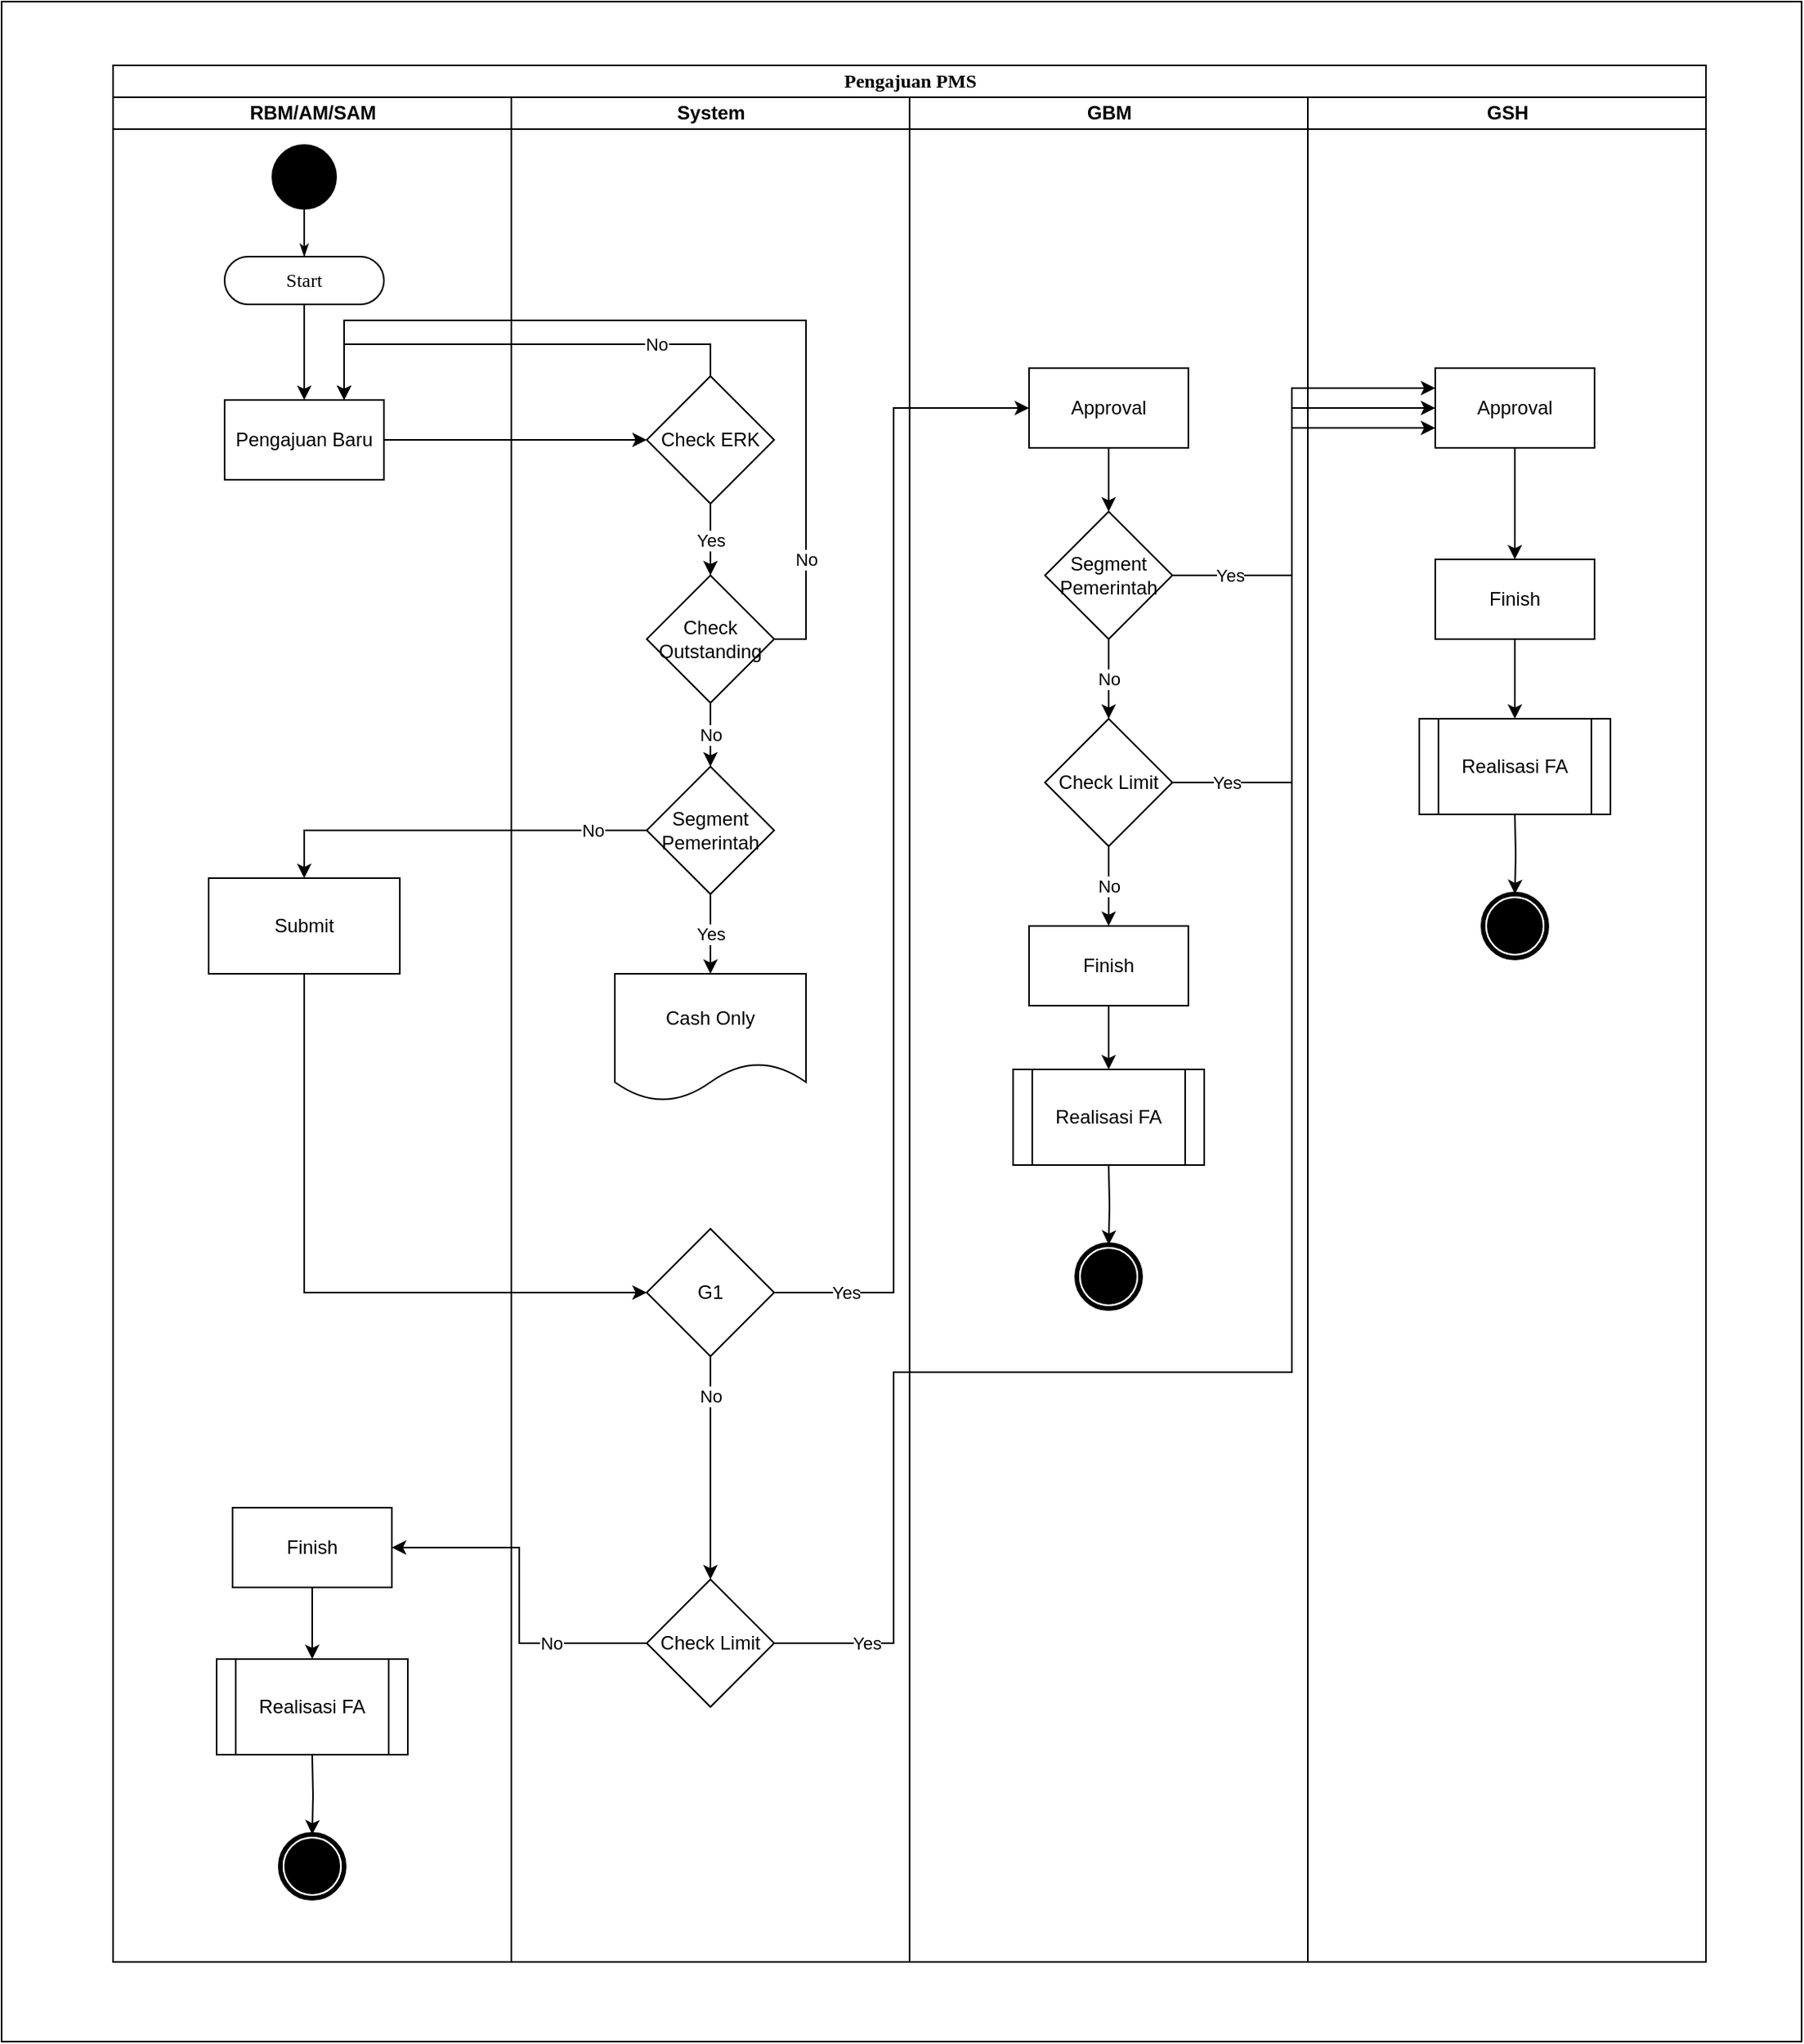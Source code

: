 <mxfile version="21.6.6" type="github">
  <diagram name="Page-1" id="0hFKexcjaUhcbYF5hehQ">
    <mxGraphModel dx="1784" dy="1587" grid="1" gridSize="10" guides="1" tooltips="1" connect="1" arrows="1" fold="1" page="1" pageScale="1" pageWidth="850" pageHeight="1100" math="0" shadow="0">
      <root>
        <mxCell id="0" />
        <mxCell id="1" parent="0" />
        <mxCell id="IrRTn0C3WGtCrx527BO5-1" value="" style="rounded=0;whiteSpace=wrap;html=1;" vertex="1" parent="1">
          <mxGeometry x="-30" y="-20" width="1130" height="1280" as="geometry" />
        </mxCell>
        <mxCell id="IrRTn0C3WGtCrx527BO5-2" value="Pengajuan PMS" style="swimlane;html=1;childLayout=stackLayout;startSize=20;rounded=0;shadow=0;comic=0;labelBackgroundColor=none;strokeWidth=1;fontFamily=Verdana;fontSize=12;align=center;" vertex="1" parent="1">
          <mxGeometry x="40" y="20" width="1000" height="1190" as="geometry" />
        </mxCell>
        <mxCell id="IrRTn0C3WGtCrx527BO5-3" value="RBM/AM/SAM" style="swimlane;html=1;startSize=20;" vertex="1" parent="IrRTn0C3WGtCrx527BO5-2">
          <mxGeometry y="20" width="250" height="1170" as="geometry" />
        </mxCell>
        <mxCell id="IrRTn0C3WGtCrx527BO5-4" value="" style="ellipse;whiteSpace=wrap;html=1;rounded=0;shadow=0;comic=0;labelBackgroundColor=none;strokeWidth=1;fillColor=#000000;fontFamily=Verdana;fontSize=12;align=center;" vertex="1" parent="IrRTn0C3WGtCrx527BO5-3">
          <mxGeometry x="100" y="30" width="40" height="40" as="geometry" />
        </mxCell>
        <mxCell id="IrRTn0C3WGtCrx527BO5-5" style="edgeStyle=orthogonalEdgeStyle;rounded=0;orthogonalLoop=1;jettySize=auto;html=1;exitX=0.5;exitY=1;exitDx=0;exitDy=0;" edge="1" parent="IrRTn0C3WGtCrx527BO5-3" source="IrRTn0C3WGtCrx527BO5-6" target="IrRTn0C3WGtCrx527BO5-8">
          <mxGeometry relative="1" as="geometry" />
        </mxCell>
        <mxCell id="IrRTn0C3WGtCrx527BO5-6" value="Start" style="rounded=1;whiteSpace=wrap;html=1;shadow=0;comic=0;labelBackgroundColor=none;strokeWidth=1;fontFamily=Verdana;fontSize=12;align=center;arcSize=50;" vertex="1" parent="IrRTn0C3WGtCrx527BO5-3">
          <mxGeometry x="70" y="100" width="100" height="30" as="geometry" />
        </mxCell>
        <mxCell id="IrRTn0C3WGtCrx527BO5-7" style="edgeStyle=orthogonalEdgeStyle;rounded=0;html=1;labelBackgroundColor=none;startArrow=none;startFill=0;startSize=5;endArrow=classicThin;endFill=1;endSize=5;jettySize=auto;orthogonalLoop=1;strokeWidth=1;fontFamily=Verdana;fontSize=12" edge="1" parent="IrRTn0C3WGtCrx527BO5-3" source="IrRTn0C3WGtCrx527BO5-4" target="IrRTn0C3WGtCrx527BO5-6">
          <mxGeometry relative="1" as="geometry" />
        </mxCell>
        <mxCell id="IrRTn0C3WGtCrx527BO5-8" value="Pengajuan Baru" style="html=1;dashed=0;whiteSpace=wrap;" vertex="1" parent="IrRTn0C3WGtCrx527BO5-3">
          <mxGeometry x="70" y="190" width="100" height="50" as="geometry" />
        </mxCell>
        <mxCell id="IrRTn0C3WGtCrx527BO5-9" value="Submit" style="whiteSpace=wrap;html=1;dashed=0;" vertex="1" parent="IrRTn0C3WGtCrx527BO5-3">
          <mxGeometry x="60" y="490" width="120" height="60" as="geometry" />
        </mxCell>
        <mxCell id="IrRTn0C3WGtCrx527BO5-10" style="edgeStyle=orthogonalEdgeStyle;rounded=0;orthogonalLoop=1;jettySize=auto;html=1;exitX=0.5;exitY=1;exitDx=0;exitDy=0;" edge="1" parent="IrRTn0C3WGtCrx527BO5-3" source="IrRTn0C3WGtCrx527BO5-11" target="IrRTn0C3WGtCrx527BO5-14">
          <mxGeometry relative="1" as="geometry" />
        </mxCell>
        <mxCell id="IrRTn0C3WGtCrx527BO5-11" value="Finish" style="html=1;dashed=0;whiteSpace=wrap;" vertex="1" parent="IrRTn0C3WGtCrx527BO5-3">
          <mxGeometry x="75" y="885" width="100" height="50" as="geometry" />
        </mxCell>
        <mxCell id="IrRTn0C3WGtCrx527BO5-12" value="" style="shape=mxgraph.bpmn.shape;html=1;verticalLabelPosition=bottom;labelBackgroundColor=#ffffff;verticalAlign=top;perimeter=ellipsePerimeter;outline=end;symbol=terminate;rounded=0;shadow=0;comic=0;strokeWidth=1;fontFamily=Verdana;fontSize=12;align=center;" vertex="1" parent="IrRTn0C3WGtCrx527BO5-3">
          <mxGeometry x="105" y="1090" width="40" height="40" as="geometry" />
        </mxCell>
        <mxCell id="IrRTn0C3WGtCrx527BO5-13" style="edgeStyle=orthogonalEdgeStyle;rounded=0;orthogonalLoop=1;jettySize=auto;html=1;exitX=0.5;exitY=1;exitDx=0;exitDy=0;" edge="1" parent="IrRTn0C3WGtCrx527BO5-3" target="IrRTn0C3WGtCrx527BO5-12">
          <mxGeometry relative="1" as="geometry">
            <mxPoint x="125" y="1040" as="sourcePoint" />
          </mxGeometry>
        </mxCell>
        <mxCell id="IrRTn0C3WGtCrx527BO5-14" value="Realisasi FA" style="shape=process;whiteSpace=wrap;html=1;backgroundOutline=1;" vertex="1" parent="IrRTn0C3WGtCrx527BO5-3">
          <mxGeometry x="65" y="980" width="120" height="60" as="geometry" />
        </mxCell>
        <mxCell id="IrRTn0C3WGtCrx527BO5-15" value="System" style="swimlane;html=1;startSize=20;" vertex="1" parent="IrRTn0C3WGtCrx527BO5-2">
          <mxGeometry x="250" y="20" width="250" height="1170" as="geometry" />
        </mxCell>
        <mxCell id="IrRTn0C3WGtCrx527BO5-16" value="Yes" style="edgeStyle=orthogonalEdgeStyle;rounded=0;orthogonalLoop=1;jettySize=auto;html=1;exitX=0.5;exitY=1;exitDx=0;exitDy=0;" edge="1" parent="IrRTn0C3WGtCrx527BO5-15" source="IrRTn0C3WGtCrx527BO5-17" target="IrRTn0C3WGtCrx527BO5-25">
          <mxGeometry relative="1" as="geometry">
            <mxPoint x="125" y="550" as="targetPoint" />
          </mxGeometry>
        </mxCell>
        <mxCell id="IrRTn0C3WGtCrx527BO5-17" value="Segment Pemerintah" style="rhombus;whiteSpace=wrap;html=1;" vertex="1" parent="IrRTn0C3WGtCrx527BO5-15">
          <mxGeometry x="85" y="420" width="80" height="80" as="geometry" />
        </mxCell>
        <mxCell id="IrRTn0C3WGtCrx527BO5-18" value="No" style="edgeStyle=orthogonalEdgeStyle;rounded=0;orthogonalLoop=1;jettySize=auto;html=1;exitX=0.5;exitY=1;exitDx=0;exitDy=0;entryX=0.5;entryY=0;entryDx=0;entryDy=0;" edge="1" parent="IrRTn0C3WGtCrx527BO5-15" source="IrRTn0C3WGtCrx527BO5-19" target="IrRTn0C3WGtCrx527BO5-20">
          <mxGeometry x="-0.647" relative="1" as="geometry">
            <mxPoint as="offset" />
          </mxGeometry>
        </mxCell>
        <mxCell id="IrRTn0C3WGtCrx527BO5-19" value="G1" style="rhombus;whiteSpace=wrap;html=1;" vertex="1" parent="IrRTn0C3WGtCrx527BO5-15">
          <mxGeometry x="85" y="710" width="80" height="80" as="geometry" />
        </mxCell>
        <mxCell id="IrRTn0C3WGtCrx527BO5-20" value="Check Limit" style="rhombus;whiteSpace=wrap;html=1;" vertex="1" parent="IrRTn0C3WGtCrx527BO5-15">
          <mxGeometry x="85" y="930" width="80" height="80" as="geometry" />
        </mxCell>
        <mxCell id="IrRTn0C3WGtCrx527BO5-21" value="No" style="edgeStyle=orthogonalEdgeStyle;rounded=0;orthogonalLoop=1;jettySize=auto;html=1;exitX=0.5;exitY=1;exitDx=0;exitDy=0;" edge="1" parent="IrRTn0C3WGtCrx527BO5-15" source="IrRTn0C3WGtCrx527BO5-22" target="IrRTn0C3WGtCrx527BO5-17">
          <mxGeometry relative="1" as="geometry" />
        </mxCell>
        <mxCell id="IrRTn0C3WGtCrx527BO5-22" value="Check Outstanding" style="rhombus;whiteSpace=wrap;html=1;" vertex="1" parent="IrRTn0C3WGtCrx527BO5-15">
          <mxGeometry x="85" y="300" width="80" height="80" as="geometry" />
        </mxCell>
        <mxCell id="IrRTn0C3WGtCrx527BO5-23" value="Yes" style="edgeStyle=orthogonalEdgeStyle;rounded=0;orthogonalLoop=1;jettySize=auto;html=1;exitX=0.5;exitY=1;exitDx=0;exitDy=0;entryX=0.5;entryY=0;entryDx=0;entryDy=0;" edge="1" parent="IrRTn0C3WGtCrx527BO5-15" source="IrRTn0C3WGtCrx527BO5-24" target="IrRTn0C3WGtCrx527BO5-22">
          <mxGeometry relative="1" as="geometry" />
        </mxCell>
        <mxCell id="IrRTn0C3WGtCrx527BO5-24" value="Check ERK" style="rhombus;whiteSpace=wrap;html=1;" vertex="1" parent="IrRTn0C3WGtCrx527BO5-15">
          <mxGeometry x="85" y="175" width="80" height="80" as="geometry" />
        </mxCell>
        <mxCell id="IrRTn0C3WGtCrx527BO5-25" value="Cash Only" style="shape=document;whiteSpace=wrap;html=1;boundedLbl=1;" vertex="1" parent="IrRTn0C3WGtCrx527BO5-15">
          <mxGeometry x="65" y="550" width="120" height="80" as="geometry" />
        </mxCell>
        <mxCell id="IrRTn0C3WGtCrx527BO5-26" value="Yes" style="edgeStyle=orthogonalEdgeStyle;rounded=0;orthogonalLoop=1;jettySize=auto;html=1;exitX=1;exitY=0.5;exitDx=0;exitDy=0;entryX=0;entryY=0.25;entryDx=0;entryDy=0;" edge="1" parent="IrRTn0C3WGtCrx527BO5-2" source="IrRTn0C3WGtCrx527BO5-32" target="IrRTn0C3WGtCrx527BO5-43">
          <mxGeometry x="-0.752" relative="1" as="geometry">
            <Array as="points">
              <mxPoint x="740" y="320" />
              <mxPoint x="740" y="203" />
            </Array>
            <mxPoint x="1" as="offset" />
          </mxGeometry>
        </mxCell>
        <mxCell id="IrRTn0C3WGtCrx527BO5-27" value="Yes" style="edgeStyle=orthogonalEdgeStyle;rounded=0;orthogonalLoop=1;jettySize=auto;html=1;exitX=1;exitY=0.5;exitDx=0;exitDy=0;entryX=0;entryY=0.5;entryDx=0;entryDy=0;" edge="1" parent="IrRTn0C3WGtCrx527BO5-2" source="IrRTn0C3WGtCrx527BO5-19" target="IrRTn0C3WGtCrx527BO5-30">
          <mxGeometry x="-0.876" relative="1" as="geometry">
            <Array as="points">
              <mxPoint x="490" y="770" />
              <mxPoint x="490" y="215" />
            </Array>
            <mxPoint as="offset" />
          </mxGeometry>
        </mxCell>
        <mxCell id="IrRTn0C3WGtCrx527BO5-28" value="GBM" style="swimlane;html=1;startSize=20;" vertex="1" parent="IrRTn0C3WGtCrx527BO5-2">
          <mxGeometry x="500" y="20" width="250" height="1170" as="geometry" />
        </mxCell>
        <mxCell id="IrRTn0C3WGtCrx527BO5-29" style="edgeStyle=orthogonalEdgeStyle;rounded=0;orthogonalLoop=1;jettySize=auto;html=1;exitX=0.5;exitY=1;exitDx=0;exitDy=0;" edge="1" parent="IrRTn0C3WGtCrx527BO5-28" source="IrRTn0C3WGtCrx527BO5-30" target="IrRTn0C3WGtCrx527BO5-32">
          <mxGeometry relative="1" as="geometry" />
        </mxCell>
        <mxCell id="IrRTn0C3WGtCrx527BO5-30" value="Approval" style="html=1;dashed=0;whiteSpace=wrap;" vertex="1" parent="IrRTn0C3WGtCrx527BO5-28">
          <mxGeometry x="75" y="170" width="100" height="50" as="geometry" />
        </mxCell>
        <mxCell id="IrRTn0C3WGtCrx527BO5-31" value="No" style="edgeStyle=orthogonalEdgeStyle;rounded=0;orthogonalLoop=1;jettySize=auto;html=1;exitX=0.5;exitY=1;exitDx=0;exitDy=0;" edge="1" parent="IrRTn0C3WGtCrx527BO5-28" source="IrRTn0C3WGtCrx527BO5-32" target="IrRTn0C3WGtCrx527BO5-34">
          <mxGeometry relative="1" as="geometry" />
        </mxCell>
        <mxCell id="IrRTn0C3WGtCrx527BO5-32" value="Segment Pemerintah" style="rhombus;whiteSpace=wrap;html=1;" vertex="1" parent="IrRTn0C3WGtCrx527BO5-28">
          <mxGeometry x="85" y="260" width="80" height="80" as="geometry" />
        </mxCell>
        <mxCell id="IrRTn0C3WGtCrx527BO5-33" value="No" style="edgeStyle=orthogonalEdgeStyle;rounded=0;orthogonalLoop=1;jettySize=auto;html=1;exitX=0.5;exitY=1;exitDx=0;exitDy=0;entryX=0.5;entryY=0;entryDx=0;entryDy=0;" edge="1" parent="IrRTn0C3WGtCrx527BO5-28" source="IrRTn0C3WGtCrx527BO5-34" target="IrRTn0C3WGtCrx527BO5-35">
          <mxGeometry relative="1" as="geometry" />
        </mxCell>
        <mxCell id="IrRTn0C3WGtCrx527BO5-34" value="Check Limit" style="rhombus;whiteSpace=wrap;html=1;" vertex="1" parent="IrRTn0C3WGtCrx527BO5-28">
          <mxGeometry x="85" y="390" width="80" height="80" as="geometry" />
        </mxCell>
        <mxCell id="IrRTn0C3WGtCrx527BO5-35" value="Finish" style="html=1;dashed=0;whiteSpace=wrap;" vertex="1" parent="IrRTn0C3WGtCrx527BO5-28">
          <mxGeometry x="75" y="520" width="100" height="50" as="geometry" />
        </mxCell>
        <mxCell id="IrRTn0C3WGtCrx527BO5-36" value="" style="shape=mxgraph.bpmn.shape;html=1;verticalLabelPosition=bottom;labelBackgroundColor=#ffffff;verticalAlign=top;perimeter=ellipsePerimeter;outline=end;symbol=terminate;rounded=0;shadow=0;comic=0;strokeWidth=1;fontFamily=Verdana;fontSize=12;align=center;" vertex="1" parent="IrRTn0C3WGtCrx527BO5-28">
          <mxGeometry x="105" y="720" width="40" height="40" as="geometry" />
        </mxCell>
        <mxCell id="IrRTn0C3WGtCrx527BO5-37" style="edgeStyle=orthogonalEdgeStyle;rounded=0;orthogonalLoop=1;jettySize=auto;html=1;exitX=0.5;exitY=1;exitDx=0;exitDy=0;entryX=0.5;entryY=0;entryDx=0;entryDy=0;" edge="1" parent="IrRTn0C3WGtCrx527BO5-28" target="IrRTn0C3WGtCrx527BO5-36">
          <mxGeometry relative="1" as="geometry">
            <mxPoint x="125" y="670" as="sourcePoint" />
          </mxGeometry>
        </mxCell>
        <mxCell id="IrRTn0C3WGtCrx527BO5-38" value="Realisasi FA" style="shape=process;whiteSpace=wrap;html=1;backgroundOutline=1;" vertex="1" parent="IrRTn0C3WGtCrx527BO5-28">
          <mxGeometry x="65" y="610" width="120" height="60" as="geometry" />
        </mxCell>
        <mxCell id="IrRTn0C3WGtCrx527BO5-39" style="edgeStyle=orthogonalEdgeStyle;rounded=0;orthogonalLoop=1;jettySize=auto;html=1;exitX=0.5;exitY=1;exitDx=0;exitDy=0;" edge="1" parent="IrRTn0C3WGtCrx527BO5-28" source="IrRTn0C3WGtCrx527BO5-35" target="IrRTn0C3WGtCrx527BO5-38">
          <mxGeometry relative="1" as="geometry">
            <mxPoint x="125" y="620" as="targetPoint" />
          </mxGeometry>
        </mxCell>
        <mxCell id="IrRTn0C3WGtCrx527BO5-40" value="GSH" style="swimlane;html=1;startSize=20;" vertex="1" parent="IrRTn0C3WGtCrx527BO5-2">
          <mxGeometry x="750" y="20" width="250" height="1170" as="geometry" />
        </mxCell>
        <mxCell id="IrRTn0C3WGtCrx527BO5-41" value="" style="shape=mxgraph.bpmn.shape;html=1;verticalLabelPosition=bottom;labelBackgroundColor=#ffffff;verticalAlign=top;perimeter=ellipsePerimeter;outline=end;symbol=terminate;rounded=0;shadow=0;comic=0;strokeWidth=1;fontFamily=Verdana;fontSize=12;align=center;" vertex="1" parent="IrRTn0C3WGtCrx527BO5-40">
          <mxGeometry x="110" y="500" width="40" height="40" as="geometry" />
        </mxCell>
        <mxCell id="IrRTn0C3WGtCrx527BO5-42" style="edgeStyle=orthogonalEdgeStyle;rounded=0;orthogonalLoop=1;jettySize=auto;html=1;exitX=0.5;exitY=1;exitDx=0;exitDy=0;" edge="1" parent="IrRTn0C3WGtCrx527BO5-40" source="IrRTn0C3WGtCrx527BO5-43" target="IrRTn0C3WGtCrx527BO5-44">
          <mxGeometry relative="1" as="geometry" />
        </mxCell>
        <mxCell id="IrRTn0C3WGtCrx527BO5-43" value="Approval" style="html=1;dashed=0;whiteSpace=wrap;" vertex="1" parent="IrRTn0C3WGtCrx527BO5-40">
          <mxGeometry x="80" y="170" width="100" height="50" as="geometry" />
        </mxCell>
        <mxCell id="IrRTn0C3WGtCrx527BO5-44" value="Finish" style="html=1;dashed=0;whiteSpace=wrap;" vertex="1" parent="IrRTn0C3WGtCrx527BO5-40">
          <mxGeometry x="80" y="290" width="100" height="50" as="geometry" />
        </mxCell>
        <mxCell id="IrRTn0C3WGtCrx527BO5-45" style="edgeStyle=orthogonalEdgeStyle;rounded=0;orthogonalLoop=1;jettySize=auto;html=1;exitX=0.5;exitY=1;exitDx=0;exitDy=0;entryX=0.5;entryY=0;entryDx=0;entryDy=0;" edge="1" parent="IrRTn0C3WGtCrx527BO5-40" target="IrRTn0C3WGtCrx527BO5-41">
          <mxGeometry relative="1" as="geometry">
            <mxPoint x="130" y="450" as="sourcePoint" />
          </mxGeometry>
        </mxCell>
        <mxCell id="IrRTn0C3WGtCrx527BO5-46" style="edgeStyle=orthogonalEdgeStyle;rounded=0;orthogonalLoop=1;jettySize=auto;html=1;exitX=0.5;exitY=1;exitDx=0;exitDy=0;" edge="1" parent="IrRTn0C3WGtCrx527BO5-40" source="IrRTn0C3WGtCrx527BO5-44" target="IrRTn0C3WGtCrx527BO5-47">
          <mxGeometry relative="1" as="geometry">
            <mxPoint x="130" y="400" as="targetPoint" />
          </mxGeometry>
        </mxCell>
        <mxCell id="IrRTn0C3WGtCrx527BO5-47" value="Realisasi FA" style="shape=process;whiteSpace=wrap;html=1;backgroundOutline=1;" vertex="1" parent="IrRTn0C3WGtCrx527BO5-40">
          <mxGeometry x="70" y="390" width="120" height="60" as="geometry" />
        </mxCell>
        <mxCell id="IrRTn0C3WGtCrx527BO5-48" value="Yes" style="edgeStyle=orthogonalEdgeStyle;rounded=0;orthogonalLoop=1;jettySize=auto;html=1;exitX=1;exitY=0.5;exitDx=0;exitDy=0;entryX=0;entryY=0.75;entryDx=0;entryDy=0;" edge="1" parent="IrRTn0C3WGtCrx527BO5-2" source="IrRTn0C3WGtCrx527BO5-20" target="IrRTn0C3WGtCrx527BO5-43">
          <mxGeometry x="-0.902" relative="1" as="geometry">
            <Array as="points">
              <mxPoint x="490" y="990" />
              <mxPoint x="490" y="820" />
              <mxPoint x="740" y="820" />
              <mxPoint x="740" y="228" />
            </Array>
            <mxPoint as="offset" />
          </mxGeometry>
        </mxCell>
        <mxCell id="IrRTn0C3WGtCrx527BO5-49" style="edgeStyle=orthogonalEdgeStyle;rounded=0;orthogonalLoop=1;jettySize=auto;html=1;exitX=0.5;exitY=1;exitDx=0;exitDy=0;entryX=0;entryY=0.5;entryDx=0;entryDy=0;" edge="1" parent="IrRTn0C3WGtCrx527BO5-2" source="IrRTn0C3WGtCrx527BO5-9" target="IrRTn0C3WGtCrx527BO5-19">
          <mxGeometry relative="1" as="geometry" />
        </mxCell>
        <mxCell id="IrRTn0C3WGtCrx527BO5-50" value="Yes" style="edgeStyle=orthogonalEdgeStyle;rounded=0;orthogonalLoop=1;jettySize=auto;html=1;exitX=1;exitY=0.5;exitDx=0;exitDy=0;entryX=0;entryY=0.5;entryDx=0;entryDy=0;" edge="1" parent="IrRTn0C3WGtCrx527BO5-2" source="IrRTn0C3WGtCrx527BO5-34" target="IrRTn0C3WGtCrx527BO5-43">
          <mxGeometry x="-0.825" relative="1" as="geometry">
            <Array as="points">
              <mxPoint x="740" y="450" />
              <mxPoint x="740" y="215" />
            </Array>
            <mxPoint x="-1" as="offset" />
          </mxGeometry>
        </mxCell>
        <mxCell id="IrRTn0C3WGtCrx527BO5-51" value="No" style="edgeStyle=orthogonalEdgeStyle;rounded=0;orthogonalLoop=1;jettySize=auto;html=1;exitX=0;exitY=0.5;exitDx=0;exitDy=0;" edge="1" parent="IrRTn0C3WGtCrx527BO5-2" source="IrRTn0C3WGtCrx527BO5-20" target="IrRTn0C3WGtCrx527BO5-11">
          <mxGeometry x="-0.455" relative="1" as="geometry">
            <mxPoint as="offset" />
          </mxGeometry>
        </mxCell>
        <mxCell id="IrRTn0C3WGtCrx527BO5-52" value="No" style="edgeStyle=orthogonalEdgeStyle;rounded=0;orthogonalLoop=1;jettySize=auto;html=1;exitX=0;exitY=0.5;exitDx=0;exitDy=0;entryX=0.5;entryY=0;entryDx=0;entryDy=0;" edge="1" parent="IrRTn0C3WGtCrx527BO5-2" source="IrRTn0C3WGtCrx527BO5-17" target="IrRTn0C3WGtCrx527BO5-9">
          <mxGeometry x="-0.727" relative="1" as="geometry">
            <Array as="points">
              <mxPoint x="120" y="480" />
            </Array>
            <mxPoint x="-1" as="offset" />
          </mxGeometry>
        </mxCell>
        <mxCell id="IrRTn0C3WGtCrx527BO5-53" style="edgeStyle=orthogonalEdgeStyle;rounded=0;orthogonalLoop=1;jettySize=auto;html=1;exitX=1;exitY=0.5;exitDx=0;exitDy=0;" edge="1" parent="IrRTn0C3WGtCrx527BO5-2" source="IrRTn0C3WGtCrx527BO5-8" target="IrRTn0C3WGtCrx527BO5-24">
          <mxGeometry relative="1" as="geometry" />
        </mxCell>
        <mxCell id="IrRTn0C3WGtCrx527BO5-54" value="No" style="edgeStyle=orthogonalEdgeStyle;rounded=0;orthogonalLoop=1;jettySize=auto;html=1;exitX=1;exitY=0.5;exitDx=0;exitDy=0;entryX=0.75;entryY=0;entryDx=0;entryDy=0;" edge="1" parent="IrRTn0C3WGtCrx527BO5-2" source="IrRTn0C3WGtCrx527BO5-22" target="IrRTn0C3WGtCrx527BO5-8">
          <mxGeometry x="-0.75" relative="1" as="geometry">
            <Array as="points">
              <mxPoint x="435" y="360" />
              <mxPoint x="435" y="160" />
              <mxPoint x="145" y="160" />
            </Array>
            <mxPoint as="offset" />
          </mxGeometry>
        </mxCell>
        <mxCell id="IrRTn0C3WGtCrx527BO5-55" value="No" style="edgeStyle=orthogonalEdgeStyle;rounded=0;orthogonalLoop=1;jettySize=auto;html=1;exitX=0.5;exitY=0;exitDx=0;exitDy=0;entryX=0.75;entryY=0;entryDx=0;entryDy=0;" edge="1" parent="IrRTn0C3WGtCrx527BO5-2" source="IrRTn0C3WGtCrx527BO5-24" target="IrRTn0C3WGtCrx527BO5-8">
          <mxGeometry x="-0.614" relative="1" as="geometry">
            <mxPoint x="1" as="offset" />
          </mxGeometry>
        </mxCell>
      </root>
    </mxGraphModel>
  </diagram>
</mxfile>
